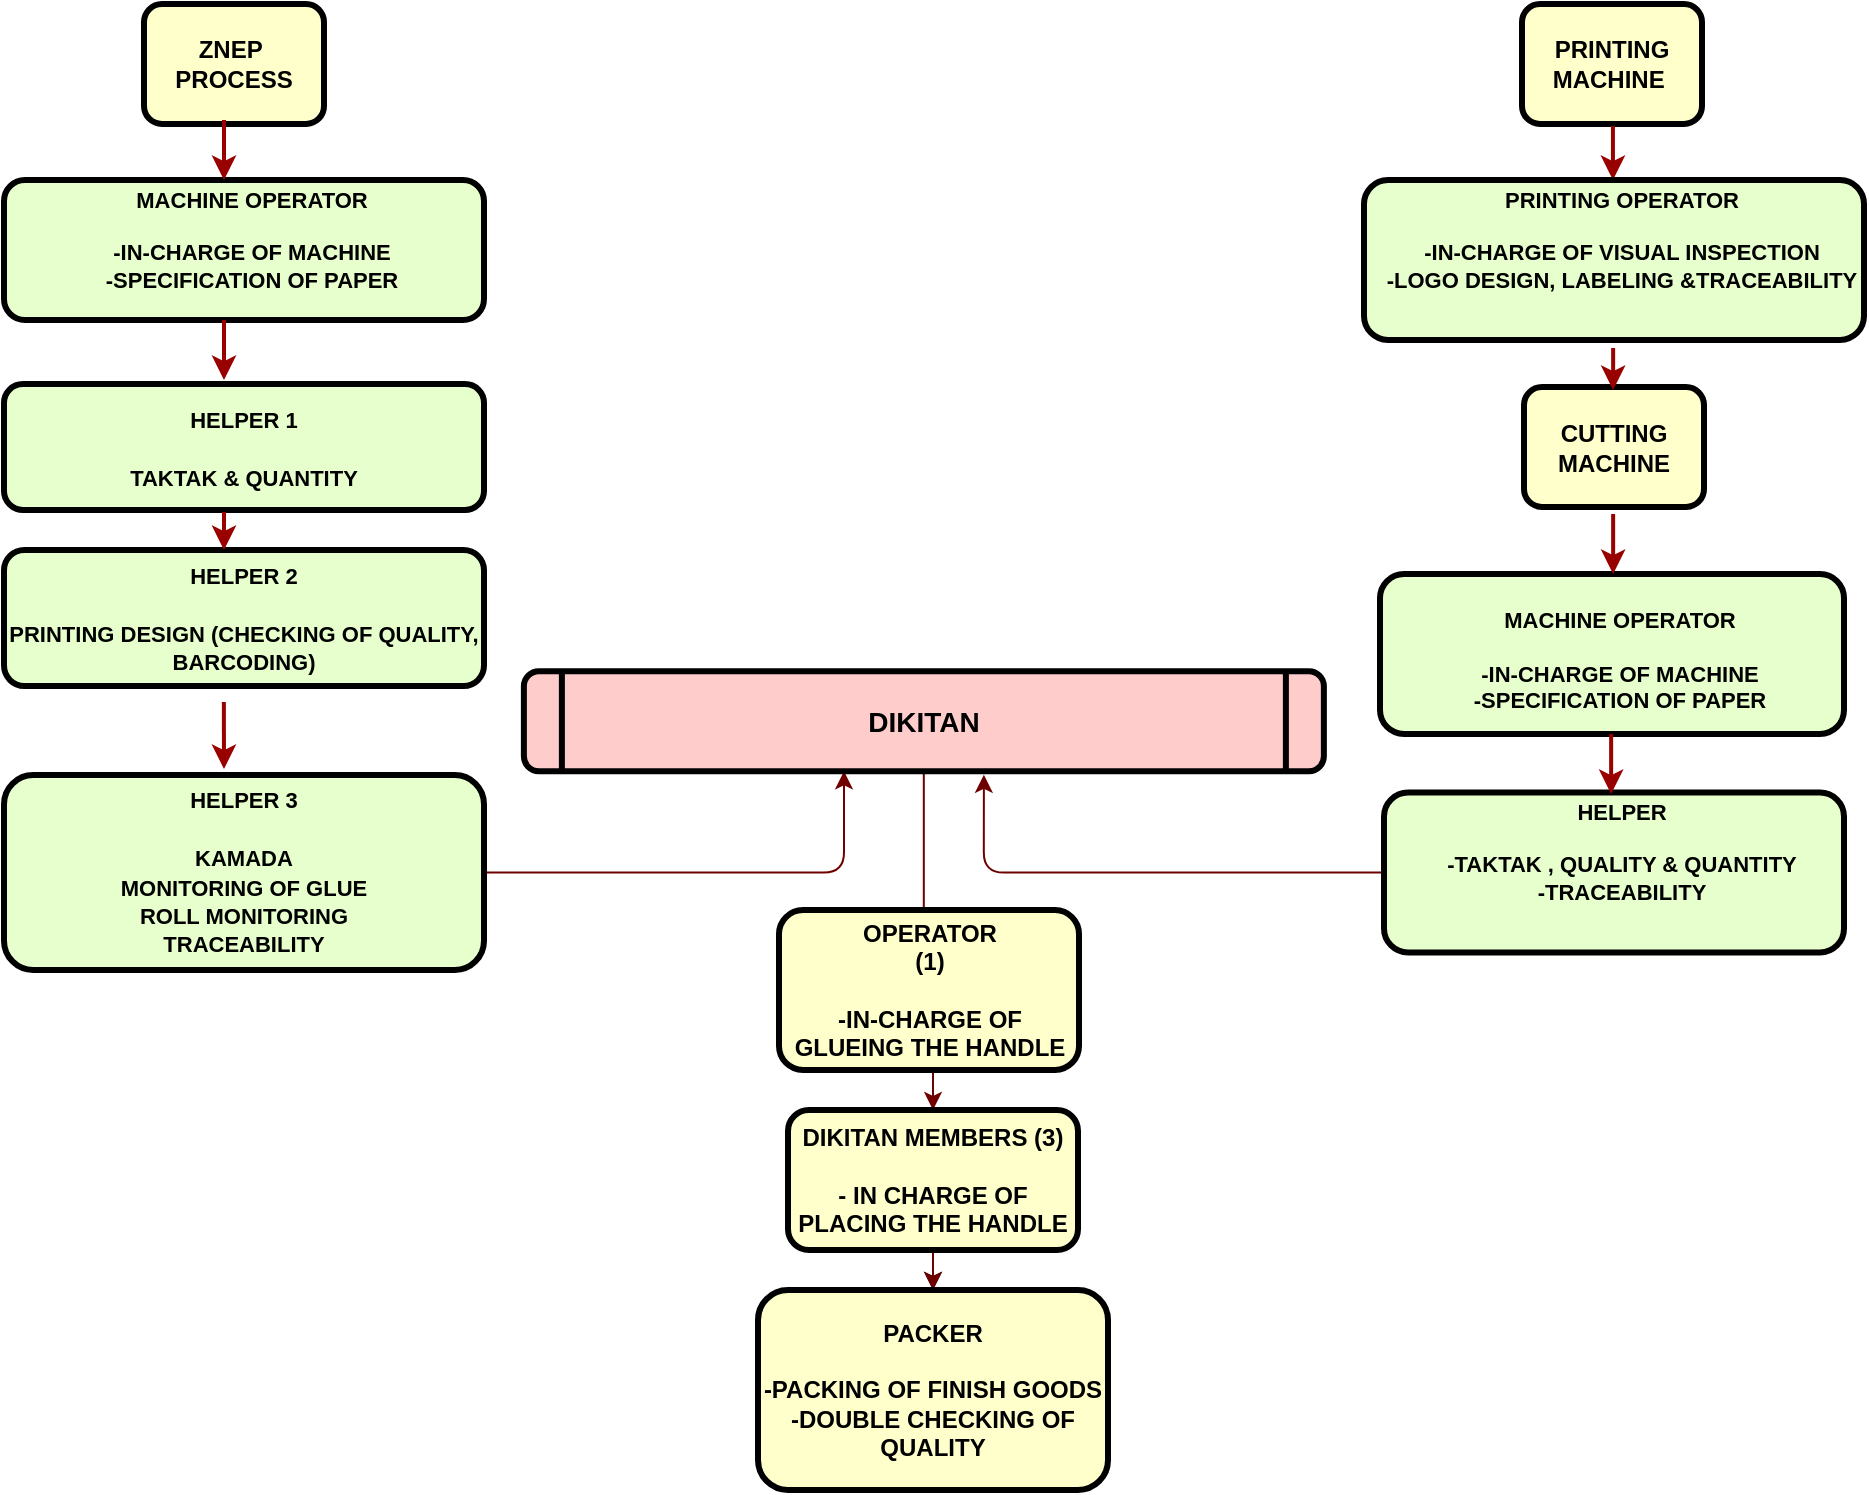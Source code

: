 <mxfile version="22.0.8" type="github" pages="2">
  <diagram name="Page-1" id="c7558073-3199-34d8-9f00-42111426c3f3">
    <mxGraphModel dx="1571" dy="767" grid="1" gridSize="10" guides="1" tooltips="1" connect="1" arrows="1" fold="1" page="1" pageScale="1" pageWidth="1169" pageHeight="827" background="none" math="0" shadow="0">
      <root>
        <mxCell id="0" />
        <mxCell id="1" parent="0" />
        <mxCell id="2" value="&lt;p style=&quot;margin: 0px; margin-top: 4px; text-align: center; text-decoration: underline;&quot;&gt;&lt;/p&gt;&lt;p style=&quot;margin: 0px 0px 0px 8px; font-size: 11px;&quot;&gt;&lt;font style=&quot;font-size: 11px;&quot;&gt;MACHINE OPERATOR&lt;/font&gt;&lt;/p&gt;&lt;p style=&quot;margin: 0px 0px 0px 8px; font-size: 11px;&quot;&gt;&lt;font style=&quot;font-size: 11px;&quot;&gt;&lt;br&gt;&lt;/font&gt;&lt;/p&gt;&lt;p style=&quot;margin: 0px 0px 0px 8px; font-size: 11px;&quot;&gt;&lt;font style=&quot;font-size: 11px;&quot;&gt;-IN-CHARGE OF MACHINE&lt;/font&gt;&lt;/p&gt;&lt;p style=&quot;margin: 0px 0px 0px 8px; font-size: 11px;&quot;&gt;&lt;font style=&quot;font-size: 11px;&quot;&gt;-SPECIFICATION OF PAPER&lt;/font&gt;&lt;/p&gt;" style="verticalAlign=middle;align=center;overflow=fill;fontSize=12;fontFamily=Helvetica;html=1;rounded=1;fontStyle=1;strokeWidth=3;fillColor=#E6FFCC;" parent="1" vertex="1">
          <mxGeometry x="120" y="125" width="240" height="70" as="geometry" />
        </mxCell>
        <mxCell id="3" value="ZNEP  PROCESS" style="whiteSpace=wrap;align=center;verticalAlign=middle;fontStyle=1;strokeWidth=3;fillColor=#FFFFCC;rounded=1;" parent="1" vertex="1">
          <mxGeometry x="190" y="37" width="90" height="60" as="geometry" />
        </mxCell>
        <mxCell id="4" value="CUTTING MACHINE" style="whiteSpace=wrap;align=center;verticalAlign=middle;fontStyle=1;strokeWidth=3;fillColor=#FFFFCC;rounded=1;" parent="1" vertex="1">
          <mxGeometry x="880" y="228.5" width="90" height="60" as="geometry" />
        </mxCell>
        <mxCell id="12" value="PRINTING MACHINE " style="whiteSpace=wrap;align=center;verticalAlign=middle;fontStyle=1;strokeWidth=3;fillColor=#FFFFCC;rounded=1;" parent="1" vertex="1">
          <mxGeometry x="879" y="37.0" width="90" height="60" as="geometry" />
        </mxCell>
        <mxCell id="-iRqJuTAIOvWbcfGrKug-102" value="&lt;font style=&quot;font-size: 11px;&quot;&gt;HELPER 1&lt;br&gt;&lt;br&gt;TAKTAK &amp;amp; QUANTITY&lt;/font&gt;" style="whiteSpace=wrap;html=1;fillColor=#E6FFCC;rounded=1;fontStyle=1;strokeWidth=3;" vertex="1" parent="1">
          <mxGeometry x="120" y="227" width="240" height="63" as="geometry" />
        </mxCell>
        <mxCell id="-iRqJuTAIOvWbcfGrKug-104" value="&lt;font style=&quot;font-size: 11px;&quot;&gt;HELPER 2&lt;br&gt;&lt;br&gt;PRINTING DESIGN (CHECKING OF QUALITY, BARCODING)&lt;/font&gt;" style="whiteSpace=wrap;html=1;fillColor=#E6FFCC;rounded=1;fontStyle=1;strokeWidth=3;" vertex="1" parent="1">
          <mxGeometry x="120" y="310" width="240" height="68" as="geometry" />
        </mxCell>
        <mxCell id="iKJz074x3ROtZk8jrcuP-111" style="edgeStyle=orthogonalEdgeStyle;rounded=1;orthogonalLoop=1;jettySize=auto;html=1;fillColor=#a20025;strokeColor=#6F0000;" edge="1" parent="1" source="-iRqJuTAIOvWbcfGrKug-109" target="5">
          <mxGeometry relative="1" as="geometry">
            <Array as="points">
              <mxPoint x="540" y="471" />
            </Array>
          </mxGeometry>
        </mxCell>
        <mxCell id="-iRqJuTAIOvWbcfGrKug-109" value="&lt;font style=&quot;font-size: 11px;&quot;&gt;HELPER 3&lt;br&gt;&lt;br&gt;KAMADA&lt;br&gt;MONITORING OF GLUE&lt;br&gt;ROLL MONITORING&lt;br&gt;TRACEABILITY&lt;br&gt;&lt;/font&gt;" style="whiteSpace=wrap;html=1;fillColor=#E6FFCC;rounded=1;fontStyle=1;strokeWidth=3;" vertex="1" parent="1">
          <mxGeometry x="120" y="422.5" width="240" height="97.5" as="geometry" />
        </mxCell>
        <mxCell id="-iRqJuTAIOvWbcfGrKug-110" value="" style="edgeStyle=none;noEdgeStyle=1;strokeColor=#990000;strokeWidth=2;rounded=1;" edge="1" parent="1">
          <mxGeometry width="100" height="100" relative="1" as="geometry">
            <mxPoint x="924.47" y="98" as="sourcePoint" />
            <mxPoint x="924.47" y="125" as="targetPoint" />
          </mxGeometry>
        </mxCell>
        <mxCell id="-iRqJuTAIOvWbcfGrKug-111" value="&lt;p style=&quot;margin: 0px; margin-top: 4px; text-align: center; text-decoration: underline;&quot;&gt;&lt;/p&gt;&lt;p style=&quot;margin: 0px 0px 0px 8px; font-size: 11px;&quot;&gt;&lt;span style=&quot;background-color: initial;&quot;&gt;PRINTING OPERATOR&lt;/span&gt;&lt;br&gt;&lt;/p&gt;&lt;p style=&quot;margin: 0px 0px 0px 8px; font-size: 11px;&quot;&gt;&lt;font style=&quot;font-size: 11px;&quot;&gt;&lt;br&gt;&lt;/font&gt;&lt;/p&gt;&lt;p style=&quot;margin: 0px 0px 0px 8px; font-size: 11px;&quot;&gt;&lt;font style=&quot;font-size: 11px;&quot;&gt;-IN-CHARGE OF VISUAL INSPECTION&lt;/font&gt;&lt;/p&gt;&lt;p style=&quot;margin: 0px 0px 0px 8px; font-size: 11px;&quot;&gt;&lt;font style=&quot;font-size: 11px;&quot;&gt;-LOGO DESIGN, LABELING &amp;amp;TRACEABILITY&lt;/font&gt;&lt;/p&gt;&lt;p style=&quot;margin: 0px 0px 0px 8px; font-size: 11px;&quot;&gt;&lt;font style=&quot;font-size: 11px;&quot;&gt;&lt;br&gt;&lt;/font&gt;&lt;/p&gt;" style="verticalAlign=middle;align=center;overflow=fill;fontSize=12;fontFamily=Helvetica;html=1;rounded=1;fontStyle=1;strokeWidth=3;fillColor=#E6FFCC;" vertex="1" parent="1">
          <mxGeometry x="800" y="125" width="250" height="80" as="geometry" />
        </mxCell>
        <mxCell id="-iRqJuTAIOvWbcfGrKug-116" value="&lt;p style=&quot;margin: 0px; margin-top: 4px; text-align: center; text-decoration: underline;&quot;&gt;&lt;/p&gt;&lt;p style=&quot;margin: 0px 0px 0px 8px; font-size: 11px;&quot;&gt;&lt;font style=&quot;font-size: 11px;&quot;&gt;&lt;br&gt;&lt;/font&gt;&lt;/p&gt;&lt;p style=&quot;margin: 0px 0px 0px 8px; font-size: 11px;&quot;&gt;&lt;font style=&quot;font-size: 11px;&quot;&gt;MACHINE OPERATOR&lt;/font&gt;&lt;/p&gt;&lt;p style=&quot;margin: 0px 0px 0px 8px; font-size: 11px;&quot;&gt;&lt;font style=&quot;font-size: 11px;&quot;&gt;&lt;br&gt;&lt;/font&gt;&lt;/p&gt;&lt;p style=&quot;margin: 0px 0px 0px 8px; font-size: 11px;&quot;&gt;&lt;font style=&quot;font-size: 11px;&quot;&gt;-IN-CHARGE OF MACHINE&lt;/font&gt;&lt;/p&gt;&lt;p style=&quot;margin: 0px 0px 0px 8px; font-size: 11px;&quot;&gt;&lt;font style=&quot;font-size: 11px;&quot;&gt;-SPECIFICATION OF PAPER&lt;/font&gt;&lt;/p&gt;&lt;p style=&quot;margin: 0px 0px 0px 8px; font-size: 11px;&quot;&gt;&lt;font style=&quot;font-size: 11px;&quot;&gt;&lt;br&gt;&lt;/font&gt;&lt;/p&gt;" style="verticalAlign=middle;align=center;overflow=fill;fontSize=12;fontFamily=Helvetica;html=1;rounded=1;fontStyle=1;strokeWidth=3;fillColor=#E6FFCC;" vertex="1" parent="1">
          <mxGeometry x="808" y="322" width="232" height="80" as="geometry" />
        </mxCell>
        <mxCell id="-iRqJuTAIOvWbcfGrKug-119" value="" style="edgeStyle=none;noEdgeStyle=1;strokeColor=#990000;strokeWidth=2;rounded=1;" edge="1" parent="1">
          <mxGeometry width="100" height="100" relative="1" as="geometry">
            <mxPoint x="924.57" y="292" as="sourcePoint" />
            <mxPoint x="924.57" y="322" as="targetPoint" />
          </mxGeometry>
        </mxCell>
        <mxCell id="iKJz074x3ROtZk8jrcuP-158" style="edgeStyle=orthogonalEdgeStyle;rounded=1;orthogonalLoop=1;jettySize=auto;html=1;entryX=0.575;entryY=1.035;entryDx=0;entryDy=0;entryPerimeter=0;fillColor=#a20025;strokeColor=#6F0000;" edge="1" parent="1" source="-iRqJuTAIOvWbcfGrKug-120" target="5">
          <mxGeometry relative="1" as="geometry">
            <mxPoint x="610" y="430" as="targetPoint" />
          </mxGeometry>
        </mxCell>
        <mxCell id="-iRqJuTAIOvWbcfGrKug-120" value="&lt;p style=&quot;margin: 0px; margin-top: 4px; text-align: center; text-decoration: underline;&quot;&gt;&lt;/p&gt;&lt;p style=&quot;margin: 0px 0px 0px 8px; font-size: 11px;&quot;&gt;HELPER&lt;/p&gt;&lt;p style=&quot;margin: 0px 0px 0px 8px; font-size: 11px;&quot;&gt;&lt;font style=&quot;font-size: 11px;&quot;&gt;&lt;br&gt;&lt;/font&gt;&lt;/p&gt;&lt;p style=&quot;margin: 0px 0px 0px 8px; font-size: 11px;&quot;&gt;-TAKTAK , QUALITY &amp;amp; QUANTITY&lt;/p&gt;&lt;p style=&quot;margin: 0px 0px 0px 8px; font-size: 11px;&quot;&gt;-TRACEABILITY&lt;/p&gt;" style="verticalAlign=middle;align=center;overflow=fill;fontSize=12;fontFamily=Helvetica;html=1;rounded=1;fontStyle=1;strokeWidth=3;fillColor=#E6FFCC;" vertex="1" parent="1">
          <mxGeometry x="810" y="431.25" width="230" height="80" as="geometry" />
        </mxCell>
        <mxCell id="iKJz074x3ROtZk8jrcuP-149" value="" style="edgeStyle=orthogonalEdgeStyle;rounded=1;orthogonalLoop=1;jettySize=auto;html=1;fillColor=#a20025;strokeColor=#6F0000;" edge="1" parent="1" source="5" target="iKJz074x3ROtZk8jrcuP-145">
          <mxGeometry relative="1" as="geometry" />
        </mxCell>
        <mxCell id="5" value="DIKITAN" style="shape=process;whiteSpace=wrap;align=center;verticalAlign=middle;size=0.048;fontStyle=1;strokeWidth=3;fillColor=#FFCCCC;fontSize=14;rounded=1;" parent="1" vertex="1">
          <mxGeometry x="379.94" y="370.65" width="400" height="50" as="geometry" />
        </mxCell>
        <mxCell id="-iRqJuTAIOvWbcfGrKug-124" value="" style="edgeStyle=none;noEdgeStyle=1;strokeColor=#990000;strokeWidth=2;rounded=1;" edge="1" parent="1">
          <mxGeometry width="100" height="100" relative="1" as="geometry">
            <mxPoint x="923.57" y="402" as="sourcePoint" />
            <mxPoint x="923.57" y="432" as="targetPoint" />
          </mxGeometry>
        </mxCell>
        <mxCell id="-iRqJuTAIOvWbcfGrKug-132" value="" style="edgeStyle=none;noEdgeStyle=1;strokeColor=#990000;strokeWidth=2;rounded=1;" edge="1" parent="1">
          <mxGeometry width="100" height="100" relative="1" as="geometry">
            <mxPoint x="230" y="95" as="sourcePoint" />
            <mxPoint x="230" y="125" as="targetPoint" />
          </mxGeometry>
        </mxCell>
        <mxCell id="-iRqJuTAIOvWbcfGrKug-133" value="" style="edgeStyle=none;noEdgeStyle=1;strokeColor=#990000;strokeWidth=2;rounded=1;" edge="1" parent="1">
          <mxGeometry width="100" height="100" relative="1" as="geometry">
            <mxPoint x="230" y="195" as="sourcePoint" />
            <mxPoint x="230" y="225" as="targetPoint" />
          </mxGeometry>
        </mxCell>
        <mxCell id="-iRqJuTAIOvWbcfGrKug-135" value="" style="edgeStyle=none;noEdgeStyle=1;strokeColor=#990000;strokeWidth=2;rounded=1;" edge="1" parent="1">
          <mxGeometry width="100" height="100" relative="1" as="geometry">
            <mxPoint x="230" y="291" as="sourcePoint" />
            <mxPoint x="230" y="310" as="targetPoint" />
          </mxGeometry>
        </mxCell>
        <mxCell id="-iRqJuTAIOvWbcfGrKug-136" value="" style="edgeStyle=none;noEdgeStyle=1;strokeColor=#990000;strokeWidth=2;exitX=0.458;exitY=1.029;exitDx=0;exitDy=0;exitPerimeter=0;rounded=1;" edge="1" parent="1">
          <mxGeometry width="100" height="100" relative="1" as="geometry">
            <mxPoint x="229.92" y="385.972" as="sourcePoint" />
            <mxPoint x="230" y="419.5" as="targetPoint" />
          </mxGeometry>
        </mxCell>
        <mxCell id="-iRqJuTAIOvWbcfGrKug-143" value="" style="edgeStyle=none;noEdgeStyle=1;strokeColor=#990000;strokeWidth=2;rounded=1;" edge="1" parent="1">
          <mxGeometry width="100" height="100" relative="1" as="geometry">
            <mxPoint x="924.57" y="209" as="sourcePoint" />
            <mxPoint x="924.57" y="230" as="targetPoint" />
          </mxGeometry>
        </mxCell>
        <mxCell id="-iRqJuTAIOvWbcfGrKug-155" value="OPERATOR&#xa;(1)&#xa;&#xa;-IN-CHARGE OF GLUEING THE HANDLE" style="whiteSpace=wrap;align=center;verticalAlign=middle;fontStyle=1;strokeWidth=3;fillColor=#FFFFCC;rounded=1;" vertex="1" parent="1">
          <mxGeometry x="507.5" y="490" width="150" height="80" as="geometry" />
        </mxCell>
        <mxCell id="iKJz074x3ROtZk8jrcuP-152" value="" style="edgeStyle=orthogonalEdgeStyle;rounded=1;orthogonalLoop=1;jettySize=auto;html=1;" edge="1" parent="1" source="iKJz074x3ROtZk8jrcuP-145" target="iKJz074x3ROtZk8jrcuP-150">
          <mxGeometry relative="1" as="geometry" />
        </mxCell>
        <mxCell id="iKJz074x3ROtZk8jrcuP-153" value="" style="edgeStyle=orthogonalEdgeStyle;rounded=1;orthogonalLoop=1;jettySize=auto;html=1;fillColor=#a20025;strokeColor=#6F0000;" edge="1" parent="1" source="iKJz074x3ROtZk8jrcuP-145" target="iKJz074x3ROtZk8jrcuP-150">
          <mxGeometry relative="1" as="geometry" />
        </mxCell>
        <mxCell id="iKJz074x3ROtZk8jrcuP-145" value="DIKITAN MEMBERS (3)&lt;br&gt;&lt;br&gt;- IN CHARGE OF PLACING THE HANDLE" style="whiteSpace=wrap;html=1;fillColor=#FFFFCC;fontStyle=1;strokeWidth=3;rounded=1;" vertex="1" parent="1">
          <mxGeometry x="512" y="590" width="145" height="70" as="geometry" />
        </mxCell>
        <mxCell id="iKJz074x3ROtZk8jrcuP-150" value="PACKER&lt;br&gt;&lt;br&gt;-PACKING OF FINISH GOODS&lt;br&gt;-DOUBLE CHECKING OF QUALITY" style="whiteSpace=wrap;html=1;fillColor=#FFFFCC;fontStyle=1;strokeWidth=3;rounded=1;" vertex="1" parent="1">
          <mxGeometry x="497" y="680" width="175" height="100" as="geometry" />
        </mxCell>
      </root>
    </mxGraphModel>
  </diagram>
  <diagram id="n70uhynenjE3hO0enNpz" name="Page-2">
    <mxGraphModel dx="1335" dy="652" grid="1" gridSize="10" guides="1" tooltips="1" connect="1" arrows="1" fold="1" page="1" pageScale="1" pageWidth="827" pageHeight="1169" math="0" shadow="0">
      <root>
        <mxCell id="0" />
        <mxCell id="1" parent="0" />
      </root>
    </mxGraphModel>
  </diagram>
</mxfile>
